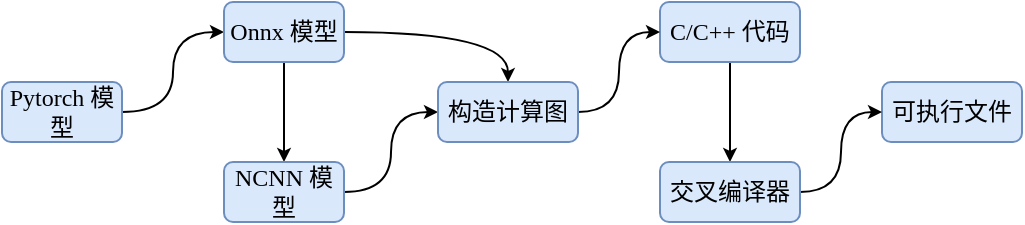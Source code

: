 <mxfile version="20.6.2" type="github">
  <diagram id="M7mX8bExN5qqKjhzZMwS" name="第 1 页">
    <mxGraphModel dx="929" dy="455" grid="1" gridSize="10" guides="1" tooltips="1" connect="1" arrows="1" fold="1" page="1" pageScale="1" pageWidth="827" pageHeight="1169" math="0" shadow="0">
      <root>
        <mxCell id="0" />
        <mxCell id="1" parent="0" />
        <mxCell id="K53HRc0P6TqOhL3wvPhH-22" style="edgeStyle=orthogonalEdgeStyle;rounded=0;orthogonalLoop=1;jettySize=auto;html=1;exitX=1;exitY=0.5;exitDx=0;exitDy=0;entryX=0;entryY=0.5;entryDx=0;entryDy=0;fontFamily=Times New Roman;startSize=4;endSize=4;curved=1;" parent="1" source="K53HRc0P6TqOhL3wvPhH-1" target="K53HRc0P6TqOhL3wvPhH-2" edge="1">
          <mxGeometry relative="1" as="geometry" />
        </mxCell>
        <mxCell id="K53HRc0P6TqOhL3wvPhH-1" value="Pytorch 模型" style="rounded=1;whiteSpace=wrap;html=1;fillColor=#dae8fc;strokeColor=#6c8ebf;fontFamily=Times New Roman;" parent="1" vertex="1">
          <mxGeometry x="60" y="80" width="60" height="30" as="geometry" />
        </mxCell>
        <mxCell id="K53HRc0P6TqOhL3wvPhH-30" style="edgeStyle=orthogonalEdgeStyle;rounded=0;orthogonalLoop=1;jettySize=auto;html=1;exitX=0.5;exitY=1;exitDx=0;exitDy=0;entryX=0.5;entryY=0;entryDx=0;entryDy=0;fontFamily=Times New Roman;startSize=4;endSize=4;curved=1;" parent="1" source="K53HRc0P6TqOhL3wvPhH-2" target="K53HRc0P6TqOhL3wvPhH-3" edge="1">
          <mxGeometry relative="1" as="geometry" />
        </mxCell>
        <mxCell id="K53HRc0P6TqOhL3wvPhH-33" style="edgeStyle=orthogonalEdgeStyle;rounded=0;orthogonalLoop=1;jettySize=auto;html=1;exitX=1;exitY=0.5;exitDx=0;exitDy=0;entryX=0.5;entryY=0;entryDx=0;entryDy=0;fontFamily=Times New Roman;startSize=4;endSize=4;curved=1;" parent="1" source="K53HRc0P6TqOhL3wvPhH-2" target="K53HRc0P6TqOhL3wvPhH-8" edge="1">
          <mxGeometry relative="1" as="geometry" />
        </mxCell>
        <mxCell id="K53HRc0P6TqOhL3wvPhH-2" value="Onnx 模型" style="rounded=1;whiteSpace=wrap;html=1;fillColor=#dae8fc;strokeColor=#6c8ebf;fontFamily=Times New Roman;" parent="1" vertex="1">
          <mxGeometry x="171" y="40" width="60" height="30" as="geometry" />
        </mxCell>
        <mxCell id="K53HRc0P6TqOhL3wvPhH-23" style="edgeStyle=orthogonalEdgeStyle;rounded=0;orthogonalLoop=1;jettySize=auto;html=1;exitX=1;exitY=0.5;exitDx=0;exitDy=0;entryX=0;entryY=0.5;entryDx=0;entryDy=0;fontFamily=Times New Roman;startSize=4;endSize=4;curved=1;" parent="1" source="K53HRc0P6TqOhL3wvPhH-3" target="K53HRc0P6TqOhL3wvPhH-8" edge="1">
          <mxGeometry relative="1" as="geometry" />
        </mxCell>
        <mxCell id="K53HRc0P6TqOhL3wvPhH-3" value="NCNN 模型" style="rounded=1;whiteSpace=wrap;html=1;fillColor=#dae8fc;strokeColor=#6c8ebf;fontFamily=Times New Roman;" parent="1" vertex="1">
          <mxGeometry x="171" y="120" width="60" height="30" as="geometry" />
        </mxCell>
        <mxCell id="K53HRc0P6TqOhL3wvPhH-26" style="edgeStyle=orthogonalEdgeStyle;rounded=0;orthogonalLoop=1;jettySize=auto;html=1;exitX=0.5;exitY=1;exitDx=0;exitDy=0;fontFamily=Times New Roman;startSize=4;endSize=4;curved=1;" parent="1" source="K53HRc0P6TqOhL3wvPhH-4" target="K53HRc0P6TqOhL3wvPhH-6" edge="1">
          <mxGeometry relative="1" as="geometry" />
        </mxCell>
        <mxCell id="K53HRc0P6TqOhL3wvPhH-4" value="C/C++ 代码" style="rounded=1;whiteSpace=wrap;html=1;fillColor=#dae8fc;strokeColor=#6c8ebf;fontFamily=Times New Roman;" parent="1" vertex="1">
          <mxGeometry x="389" y="40" width="70" height="30" as="geometry" />
        </mxCell>
        <mxCell id="K53HRc0P6TqOhL3wvPhH-5" value="可执行文件" style="rounded=1;whiteSpace=wrap;html=1;fillColor=#dae8fc;strokeColor=#6c8ebf;fontFamily=Times New Roman;" parent="1" vertex="1">
          <mxGeometry x="500" y="80" width="70" height="30" as="geometry" />
        </mxCell>
        <mxCell id="K53HRc0P6TqOhL3wvPhH-27" style="edgeStyle=orthogonalEdgeStyle;rounded=0;orthogonalLoop=1;jettySize=auto;html=1;entryX=0;entryY=0.5;entryDx=0;entryDy=0;fontFamily=Times New Roman;startSize=4;endSize=4;curved=1;" parent="1" source="K53HRc0P6TqOhL3wvPhH-6" target="K53HRc0P6TqOhL3wvPhH-5" edge="1">
          <mxGeometry relative="1" as="geometry" />
        </mxCell>
        <mxCell id="K53HRc0P6TqOhL3wvPhH-6" value="交叉编译器" style="rounded=1;whiteSpace=wrap;html=1;fillColor=#dae8fc;strokeColor=#6c8ebf;fontFamily=Times New Roman;" parent="1" vertex="1">
          <mxGeometry x="389" y="120" width="70" height="30" as="geometry" />
        </mxCell>
        <mxCell id="K53HRc0P6TqOhL3wvPhH-25" style="edgeStyle=orthogonalEdgeStyle;rounded=0;orthogonalLoop=1;jettySize=auto;html=1;exitX=1;exitY=0.5;exitDx=0;exitDy=0;entryX=0;entryY=0.5;entryDx=0;entryDy=0;fontFamily=Times New Roman;startSize=4;endSize=4;curved=1;" parent="1" source="K53HRc0P6TqOhL3wvPhH-8" target="K53HRc0P6TqOhL3wvPhH-4" edge="1">
          <mxGeometry relative="1" as="geometry" />
        </mxCell>
        <mxCell id="K53HRc0P6TqOhL3wvPhH-8" value="构造计算图" style="rounded=1;whiteSpace=wrap;html=1;fillColor=#dae8fc;strokeColor=#6c8ebf;fontFamily=Times New Roman;" parent="1" vertex="1">
          <mxGeometry x="278" y="80" width="70" height="30" as="geometry" />
        </mxCell>
      </root>
    </mxGraphModel>
  </diagram>
</mxfile>
